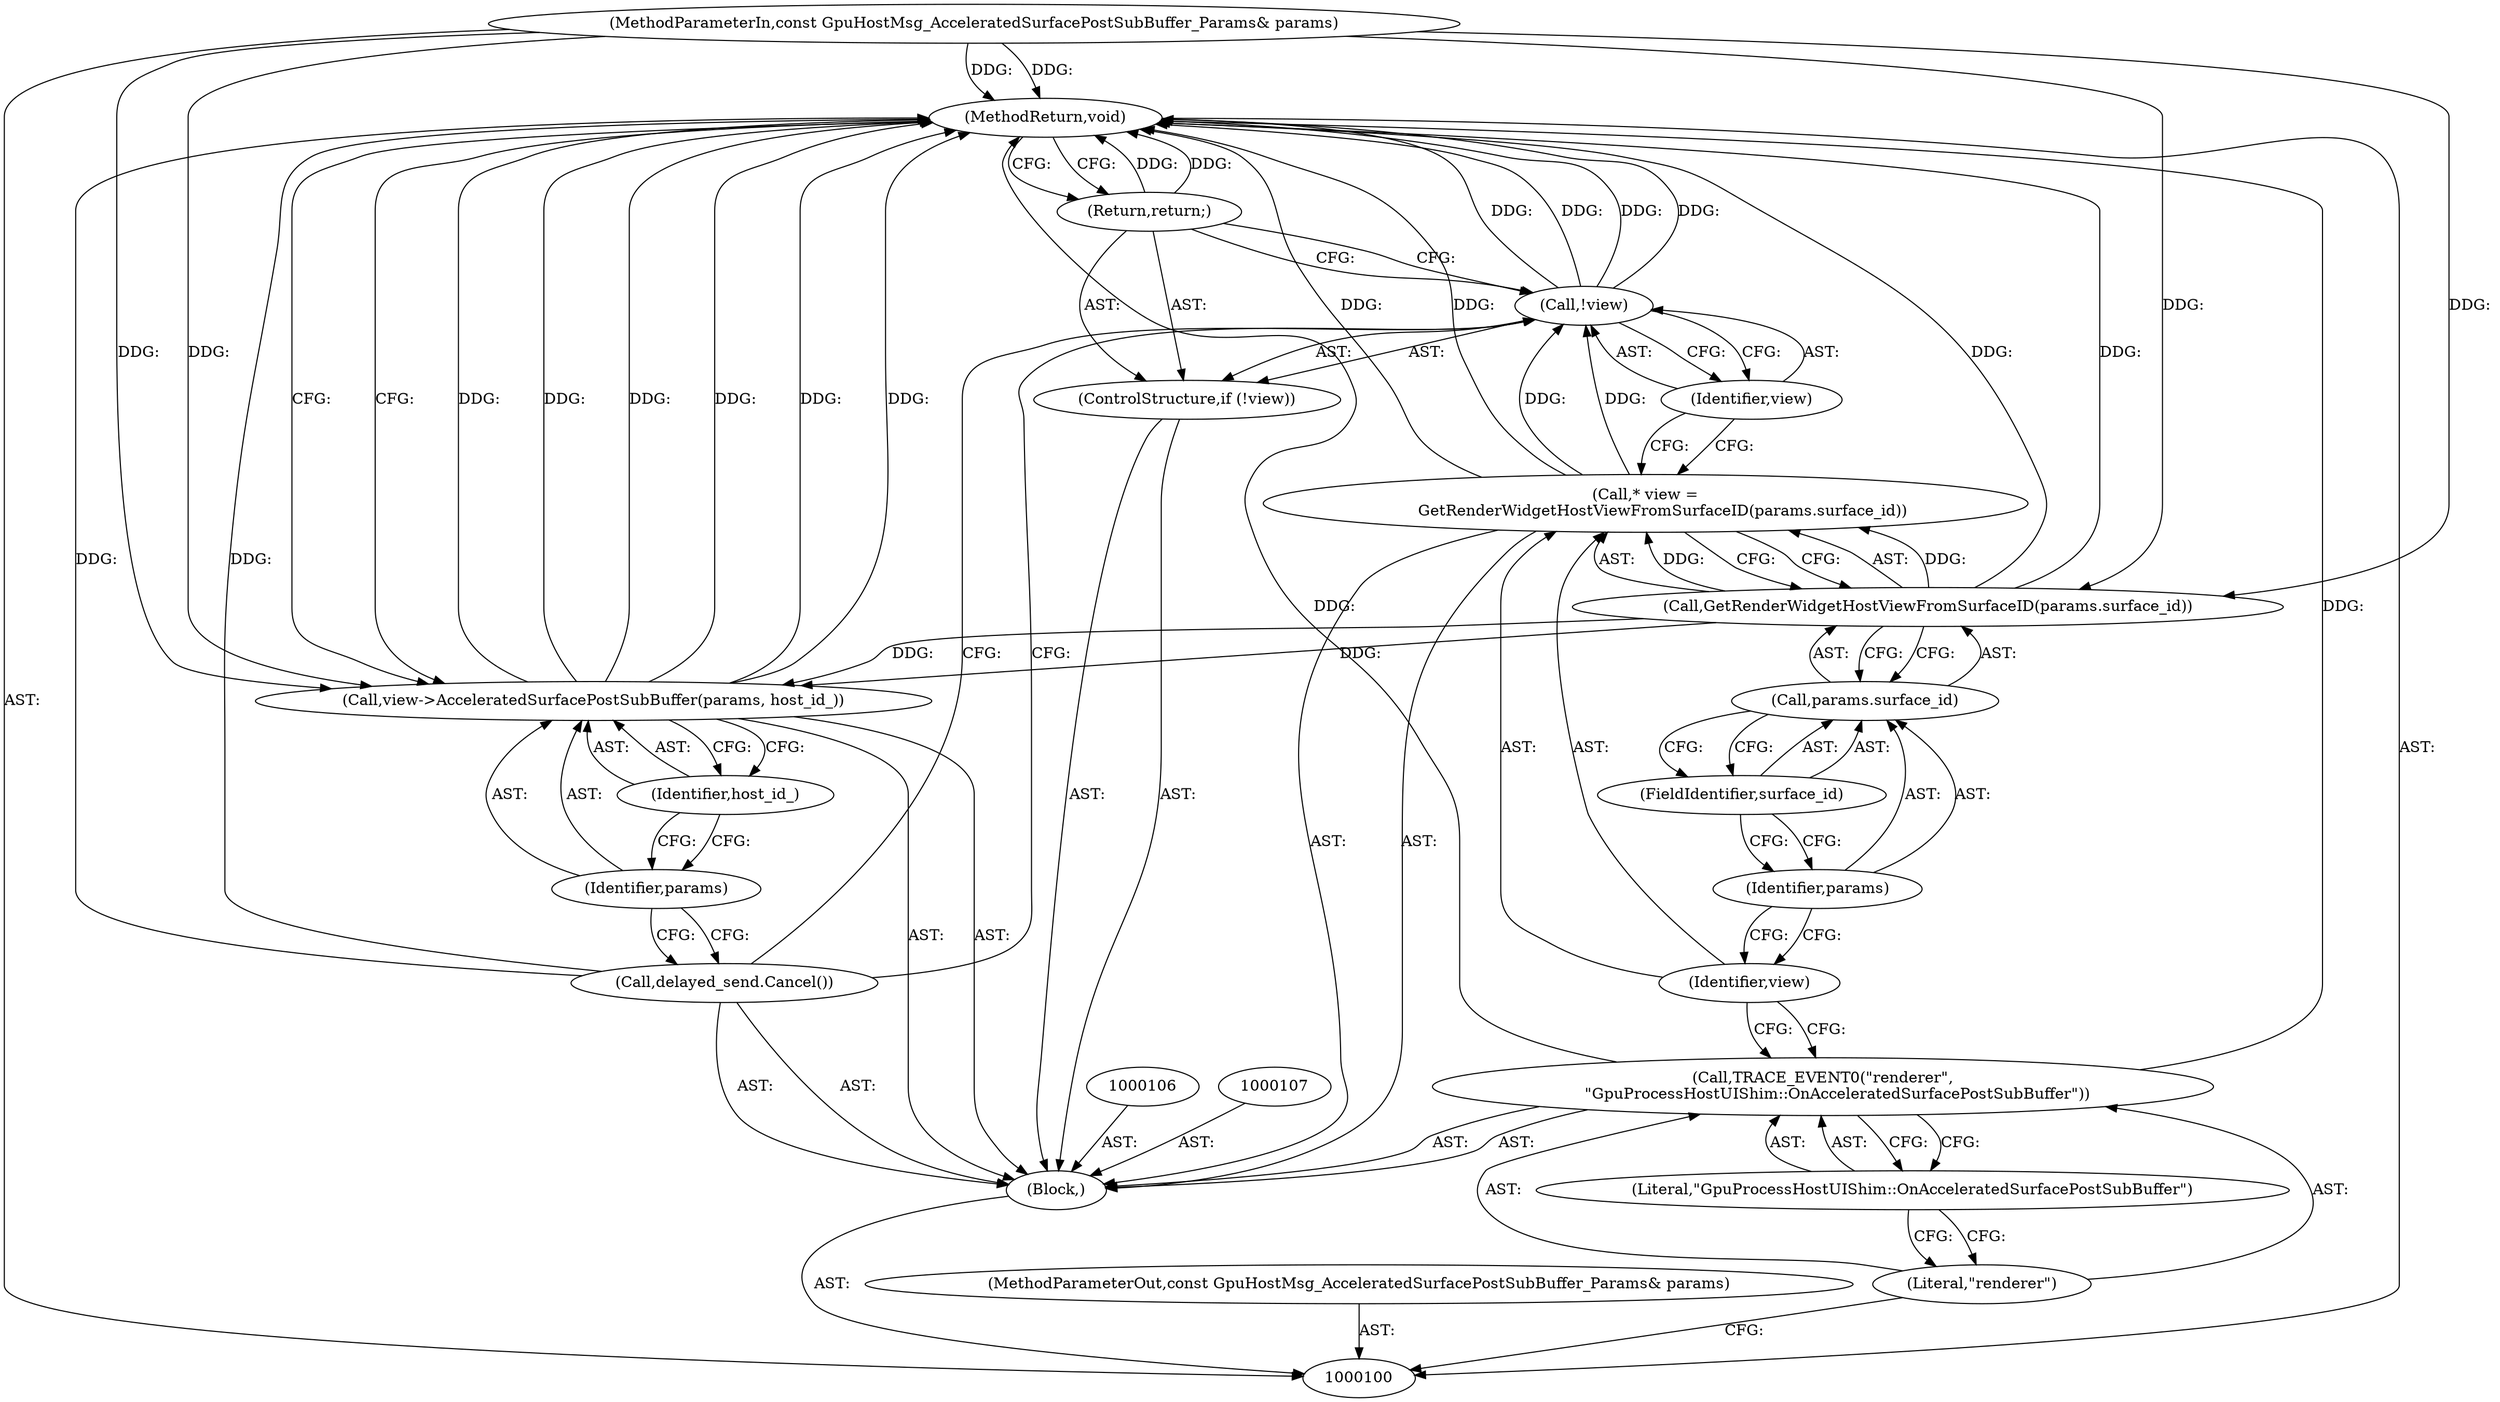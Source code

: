 digraph "0_Chrome_18d67244984a574ba2dd8779faabc0e3e34f4b76_6" {
"1000122" [label="(MethodReturn,void)"];
"1000108" [label="(Call,* view =\n       GetRenderWidgetHostViewFromSurfaceID(params.surface_id))"];
"1000109" [label="(Identifier,view)"];
"1000111" [label="(Call,params.surface_id)"];
"1000112" [label="(Identifier,params)"];
"1000113" [label="(FieldIdentifier,surface_id)"];
"1000110" [label="(Call,GetRenderWidgetHostViewFromSurfaceID(params.surface_id))"];
"1000114" [label="(ControlStructure,if (!view))"];
"1000115" [label="(Call,!view)"];
"1000116" [label="(Identifier,view)"];
"1000117" [label="(Return,return;)"];
"1000118" [label="(Call,delayed_send.Cancel())"];
"1000119" [label="(Call,view->AcceleratedSurfacePostSubBuffer(params, host_id_))"];
"1000120" [label="(Identifier,params)"];
"1000121" [label="(Identifier,host_id_)"];
"1000101" [label="(MethodParameterIn,const GpuHostMsg_AcceleratedSurfacePostSubBuffer_Params& params)"];
"1000161" [label="(MethodParameterOut,const GpuHostMsg_AcceleratedSurfacePostSubBuffer_Params& params)"];
"1000102" [label="(Block,)"];
"1000104" [label="(Literal,\"renderer\")"];
"1000103" [label="(Call,TRACE_EVENT0(\"renderer\",\n      \"GpuProcessHostUIShim::OnAcceleratedSurfacePostSubBuffer\"))"];
"1000105" [label="(Literal,\"GpuProcessHostUIShim::OnAcceleratedSurfacePostSubBuffer\")"];
"1000122" -> "1000100"  [label="AST: "];
"1000122" -> "1000117"  [label="CFG: "];
"1000122" -> "1000119"  [label="CFG: "];
"1000103" -> "1000122"  [label="DDG: "];
"1000118" -> "1000122"  [label="DDG: "];
"1000119" -> "1000122"  [label="DDG: "];
"1000119" -> "1000122"  [label="DDG: "];
"1000119" -> "1000122"  [label="DDG: "];
"1000115" -> "1000122"  [label="DDG: "];
"1000115" -> "1000122"  [label="DDG: "];
"1000101" -> "1000122"  [label="DDG: "];
"1000108" -> "1000122"  [label="DDG: "];
"1000110" -> "1000122"  [label="DDG: "];
"1000117" -> "1000122"  [label="DDG: "];
"1000108" -> "1000102"  [label="AST: "];
"1000108" -> "1000110"  [label="CFG: "];
"1000109" -> "1000108"  [label="AST: "];
"1000110" -> "1000108"  [label="AST: "];
"1000116" -> "1000108"  [label="CFG: "];
"1000108" -> "1000122"  [label="DDG: "];
"1000110" -> "1000108"  [label="DDG: "];
"1000108" -> "1000115"  [label="DDG: "];
"1000109" -> "1000108"  [label="AST: "];
"1000109" -> "1000103"  [label="CFG: "];
"1000112" -> "1000109"  [label="CFG: "];
"1000111" -> "1000110"  [label="AST: "];
"1000111" -> "1000113"  [label="CFG: "];
"1000112" -> "1000111"  [label="AST: "];
"1000113" -> "1000111"  [label="AST: "];
"1000110" -> "1000111"  [label="CFG: "];
"1000112" -> "1000111"  [label="AST: "];
"1000112" -> "1000109"  [label="CFG: "];
"1000113" -> "1000112"  [label="CFG: "];
"1000113" -> "1000111"  [label="AST: "];
"1000113" -> "1000112"  [label="CFG: "];
"1000111" -> "1000113"  [label="CFG: "];
"1000110" -> "1000108"  [label="AST: "];
"1000110" -> "1000111"  [label="CFG: "];
"1000111" -> "1000110"  [label="AST: "];
"1000108" -> "1000110"  [label="CFG: "];
"1000110" -> "1000122"  [label="DDG: "];
"1000110" -> "1000108"  [label="DDG: "];
"1000101" -> "1000110"  [label="DDG: "];
"1000110" -> "1000119"  [label="DDG: "];
"1000114" -> "1000102"  [label="AST: "];
"1000115" -> "1000114"  [label="AST: "];
"1000117" -> "1000114"  [label="AST: "];
"1000115" -> "1000114"  [label="AST: "];
"1000115" -> "1000116"  [label="CFG: "];
"1000116" -> "1000115"  [label="AST: "];
"1000117" -> "1000115"  [label="CFG: "];
"1000118" -> "1000115"  [label="CFG: "];
"1000115" -> "1000122"  [label="DDG: "];
"1000115" -> "1000122"  [label="DDG: "];
"1000108" -> "1000115"  [label="DDG: "];
"1000116" -> "1000115"  [label="AST: "];
"1000116" -> "1000108"  [label="CFG: "];
"1000115" -> "1000116"  [label="CFG: "];
"1000117" -> "1000114"  [label="AST: "];
"1000117" -> "1000115"  [label="CFG: "];
"1000122" -> "1000117"  [label="CFG: "];
"1000117" -> "1000122"  [label="DDG: "];
"1000118" -> "1000102"  [label="AST: "];
"1000118" -> "1000115"  [label="CFG: "];
"1000120" -> "1000118"  [label="CFG: "];
"1000118" -> "1000122"  [label="DDG: "];
"1000119" -> "1000102"  [label="AST: "];
"1000119" -> "1000121"  [label="CFG: "];
"1000120" -> "1000119"  [label="AST: "];
"1000121" -> "1000119"  [label="AST: "];
"1000122" -> "1000119"  [label="CFG: "];
"1000119" -> "1000122"  [label="DDG: "];
"1000119" -> "1000122"  [label="DDG: "];
"1000119" -> "1000122"  [label="DDG: "];
"1000110" -> "1000119"  [label="DDG: "];
"1000101" -> "1000119"  [label="DDG: "];
"1000120" -> "1000119"  [label="AST: "];
"1000120" -> "1000118"  [label="CFG: "];
"1000121" -> "1000120"  [label="CFG: "];
"1000121" -> "1000119"  [label="AST: "];
"1000121" -> "1000120"  [label="CFG: "];
"1000119" -> "1000121"  [label="CFG: "];
"1000101" -> "1000100"  [label="AST: "];
"1000101" -> "1000122"  [label="DDG: "];
"1000101" -> "1000110"  [label="DDG: "];
"1000101" -> "1000119"  [label="DDG: "];
"1000161" -> "1000100"  [label="AST: "];
"1000102" -> "1000100"  [label="AST: "];
"1000103" -> "1000102"  [label="AST: "];
"1000106" -> "1000102"  [label="AST: "];
"1000107" -> "1000102"  [label="AST: "];
"1000108" -> "1000102"  [label="AST: "];
"1000114" -> "1000102"  [label="AST: "];
"1000118" -> "1000102"  [label="AST: "];
"1000119" -> "1000102"  [label="AST: "];
"1000104" -> "1000103"  [label="AST: "];
"1000104" -> "1000100"  [label="CFG: "];
"1000105" -> "1000104"  [label="CFG: "];
"1000103" -> "1000102"  [label="AST: "];
"1000103" -> "1000105"  [label="CFG: "];
"1000104" -> "1000103"  [label="AST: "];
"1000105" -> "1000103"  [label="AST: "];
"1000109" -> "1000103"  [label="CFG: "];
"1000103" -> "1000122"  [label="DDG: "];
"1000105" -> "1000103"  [label="AST: "];
"1000105" -> "1000104"  [label="CFG: "];
"1000103" -> "1000105"  [label="CFG: "];
}
